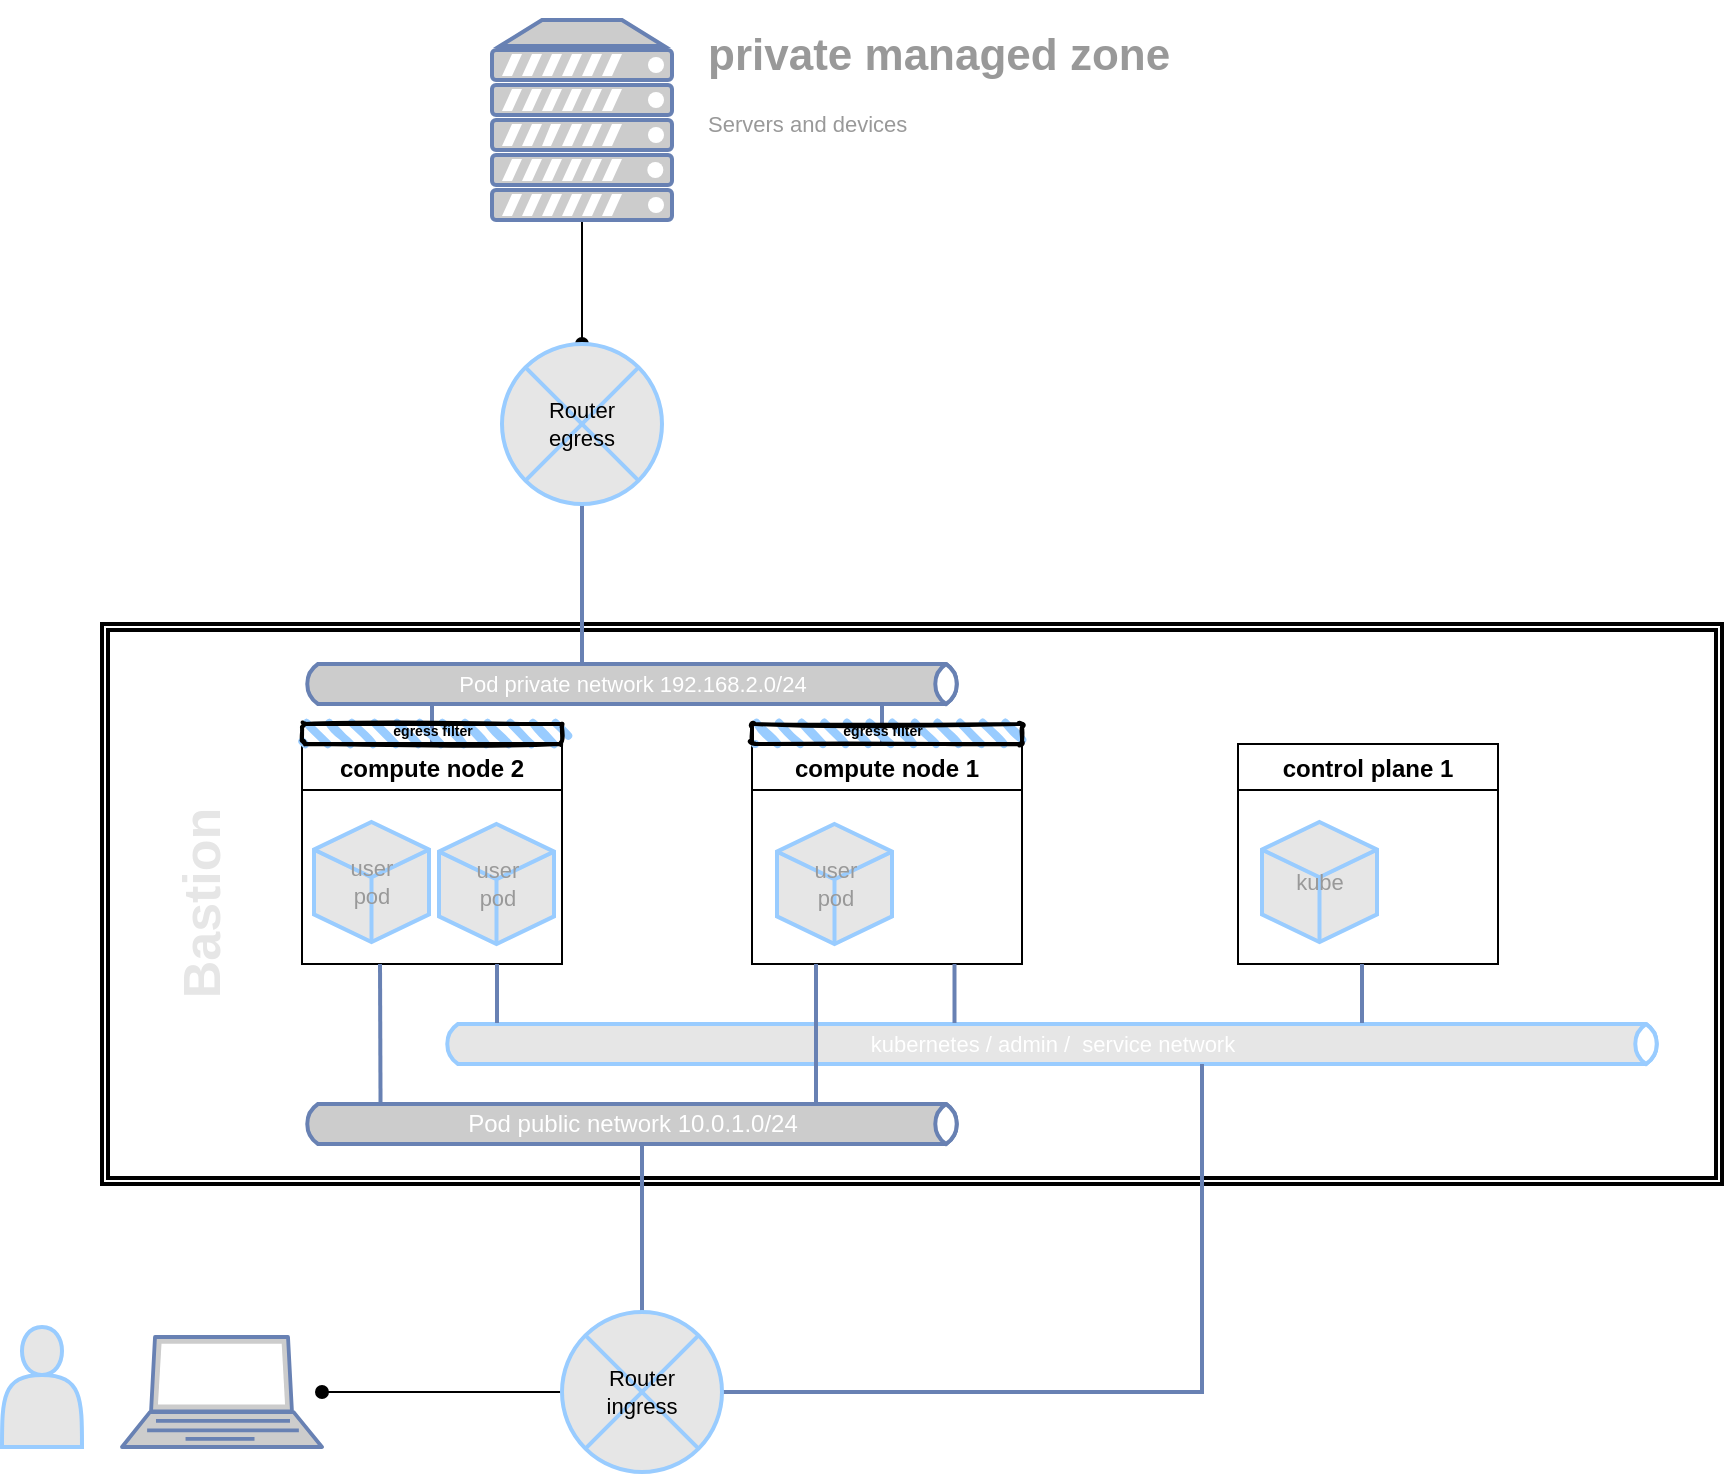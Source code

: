 <mxfile version="16.4.7" type="github"><diagram name="Page-1" id="d66fe2ae-3e9f-cf2f-6d29-e24063ad5d60"><mxGraphModel dx="441" dy="257" grid="1" gridSize="10" guides="1" tooltips="1" connect="1" arrows="1" fold="1" page="1" pageScale="1" pageWidth="1100" pageHeight="850" background="none" math="0" shadow="0"><root><mxCell id="0"/><mxCell id="1" parent="0"/><mxCell id="f_uY9774yYIRmmSltkE9-53" value="" style="shape=ext;double=1;rounded=0;whiteSpace=wrap;html=1;fontSize=11;strokeWidth=2;fillColor=none;" vertex="1" parent="1"><mxGeometry x="90" y="340" width="810" height="280" as="geometry"/></mxCell><mxCell id="f_uY9774yYIRmmSltkE9-26" value="kubernetes / admin /&amp;nbsp; service network" style="html=1;fillColor=#E6E6E6;strokeColor=#99CCFF;gradientColor=none;gradientDirection=north;strokeWidth=2;shape=mxgraph.networks.bus;gradientColor=none;gradientDirection=north;fontColor=#ffffff;perimeter=backbonePerimeter;backboneSize=20;fontSize=11;" vertex="1" parent="1"><mxGeometry x="260" y="540" width="610" height="20" as="geometry"/></mxCell><mxCell id="f_uY9774yYIRmmSltkE9-2" value="compute node 2" style="swimlane;" vertex="1" parent="1"><mxGeometry x="190" y="400" width="130" height="110" as="geometry"/></mxCell><mxCell id="f_uY9774yYIRmmSltkE9-49" value="&lt;font color=&quot;#999999&quot;&gt;user&lt;br&gt;pod&lt;/font&gt;" style="html=1;whiteSpace=wrap;shape=isoCube2;backgroundOutline=1;isoAngle=15;fontSize=11;strokeColor=#99CCFF;strokeWidth=2;fillColor=#E6E6E6;" vertex="1" parent="f_uY9774yYIRmmSltkE9-2"><mxGeometry x="6" y="39" width="57.5" height="60" as="geometry"/></mxCell><mxCell id="f_uY9774yYIRmmSltkE9-50" value="&lt;font color=&quot;#999999&quot;&gt;user&lt;br&gt;pod&lt;/font&gt;" style="html=1;whiteSpace=wrap;shape=isoCube2;backgroundOutline=1;isoAngle=15;fontSize=11;strokeColor=#99CCFF;strokeWidth=2;fillColor=#E6E6E6;" vertex="1" parent="f_uY9774yYIRmmSltkE9-2"><mxGeometry x="68.5" y="40" width="57.5" height="60" as="geometry"/></mxCell><mxCell id="f_uY9774yYIRmmSltkE9-3" value="compute node 1" style="swimlane;" vertex="1" parent="1"><mxGeometry x="415" y="400" width="135" height="110" as="geometry"/></mxCell><mxCell id="f_uY9774yYIRmmSltkE9-45" value="&lt;font color=&quot;#999999&quot;&gt;user&lt;br&gt;pod&lt;/font&gt;" style="html=1;whiteSpace=wrap;shape=isoCube2;backgroundOutline=1;isoAngle=15;fontSize=11;strokeColor=#99CCFF;strokeWidth=2;fillColor=#E6E6E6;" vertex="1" parent="f_uY9774yYIRmmSltkE9-3"><mxGeometry x="12.5" y="40" width="57.5" height="60" as="geometry"/></mxCell><mxCell id="f_uY9774yYIRmmSltkE9-4" value="control plane 1" style="swimlane;" vertex="1" parent="1"><mxGeometry x="658" y="400" width="130" height="110" as="geometry"/></mxCell><mxCell id="f_uY9774yYIRmmSltkE9-51" value="&lt;font color=&quot;#999999&quot;&gt;kube&lt;/font&gt;" style="html=1;whiteSpace=wrap;shape=isoCube2;backgroundOutline=1;isoAngle=15;fontSize=11;strokeColor=#99CCFF;strokeWidth=2;fillColor=#E6E6E6;" vertex="1" parent="f_uY9774yYIRmmSltkE9-4"><mxGeometry x="12" y="39" width="57.5" height="60" as="geometry"/></mxCell><mxCell id="f_uY9774yYIRmmSltkE9-7" value="Pod public network&amp;nbsp;10.0.1.0/24" style="html=1;fillColor=#CCCCCC;strokeColor=#6881B3;gradientColor=none;gradientDirection=north;strokeWidth=2;shape=mxgraph.networks.bus;gradientColor=none;gradientDirection=north;fontColor=#ffffff;perimeter=backbonePerimeter;backboneSize=20;" vertex="1" parent="1"><mxGeometry x="190" y="560" width="330" height="60" as="geometry"/></mxCell><mxCell id="f_uY9774yYIRmmSltkE9-8" value="" style="strokeColor=#6881B3;edgeStyle=none;rounded=0;endArrow=none;html=1;strokeWidth=2;entryX=0.119;entryY=0.338;entryDx=0;entryDy=0;entryPerimeter=0;" edge="1" target="f_uY9774yYIRmmSltkE9-7" parent="1"><mxGeometry relative="1" as="geometry"><mxPoint x="229" y="510" as="sourcePoint"/></mxGeometry></mxCell><mxCell id="f_uY9774yYIRmmSltkE9-9" value="" style="strokeColor=#6881B3;edgeStyle=none;rounded=0;endArrow=none;html=1;strokeWidth=2;" edge="1" parent="1"><mxGeometry relative="1" as="geometry"><mxPoint x="447" y="510" as="sourcePoint"/><mxPoint x="447" y="580" as="targetPoint"/></mxGeometry></mxCell><mxCell id="f_uY9774yYIRmmSltkE9-14" value="" style="strokeColor=#6881B3;edgeStyle=none;rounded=0;endArrow=none;html=1;strokeWidth=2;exitX=0.5;exitY=0;exitDx=0;exitDy=0;" edge="1" target="f_uY9774yYIRmmSltkE9-7" parent="1" source="f_uY9774yYIRmmSltkE9-36"><mxGeometry relative="1" as="geometry"><mxPoint x="350" y="700" as="sourcePoint"/></mxGeometry></mxCell><mxCell id="f_uY9774yYIRmmSltkE9-16" value="Pod private network&amp;nbsp;192.168.2.0/24" style="html=1;fillColor=#CCCCCC;strokeColor=#6881B3;gradientColor=none;gradientDirection=north;strokeWidth=2;shape=mxgraph.networks.bus;gradientColor=none;gradientDirection=north;fontColor=#ffffff;perimeter=backbonePerimeter;backboneSize=20;fontSize=11;" vertex="1" parent="1"><mxGeometry x="190" y="360" width="330" height="20" as="geometry"/></mxCell><mxCell id="f_uY9774yYIRmmSltkE9-17" value="" style="strokeColor=#6881B3;edgeStyle=none;rounded=0;endArrow=none;html=1;strokeWidth=2;fontSize=11;exitX=0.5;exitY=1;exitDx=0;exitDy=0;" edge="1" target="f_uY9774yYIRmmSltkE9-16" parent="1" source="f_uY9774yYIRmmSltkE9-54"><mxGeometry relative="1" as="geometry"><mxPoint x="260" y="280" as="sourcePoint"/></mxGeometry></mxCell><mxCell id="f_uY9774yYIRmmSltkE9-21" value="" style="strokeColor=#6881B3;edgeStyle=none;rounded=0;endArrow=none;html=1;strokeWidth=2;fontSize=11;exitX=0.5;exitY=0;exitDx=0;exitDy=0;" edge="1" target="f_uY9774yYIRmmSltkE9-16" parent="1" source="f_uY9774yYIRmmSltkE9-2"><mxGeometry relative="1" as="geometry"><mxPoint x="420" y="400" as="sourcePoint"/></mxGeometry></mxCell><mxCell id="f_uY9774yYIRmmSltkE9-22" value="" style="strokeColor=#6881B3;edgeStyle=none;rounded=0;endArrow=none;html=1;strokeWidth=2;fontSize=11;" edge="1" target="f_uY9774yYIRmmSltkE9-16" parent="1"><mxGeometry relative="1" as="geometry"><mxPoint x="480" y="400" as="sourcePoint"/></mxGeometry></mxCell><mxCell id="f_uY9774yYIRmmSltkE9-27" value="" style="strokeColor=#6881B3;edgeStyle=none;rounded=0;endArrow=none;html=1;strokeWidth=2;fontSize=11;exitX=0.75;exitY=1;exitDx=0;exitDy=0;" edge="1" target="f_uY9774yYIRmmSltkE9-26" parent="1" source="f_uY9774yYIRmmSltkE9-2"><mxGeometry relative="1" as="geometry"><mxPoint x="320" y="490" as="sourcePoint"/></mxGeometry></mxCell><mxCell id="f_uY9774yYIRmmSltkE9-30" value="" style="strokeColor=#6881B3;edgeStyle=none;rounded=0;endArrow=none;html=1;strokeWidth=2;fontSize=11;" edge="1" target="f_uY9774yYIRmmSltkE9-26" parent="1"><mxGeometry relative="1" as="geometry"><mxPoint x="720" y="510" as="sourcePoint"/></mxGeometry></mxCell><mxCell id="f_uY9774yYIRmmSltkE9-32" value="" style="strokeColor=#6881B3;edgeStyle=none;rounded=0;endArrow=none;html=1;strokeWidth=2;fontSize=11;exitX=1;exitY=0.5;exitDx=0;exitDy=0;" edge="1" target="f_uY9774yYIRmmSltkE9-26" parent="1" source="f_uY9774yYIRmmSltkE9-36"><mxGeometry relative="1" as="geometry"><mxPoint x="600" y="700" as="sourcePoint"/><Array as="points"><mxPoint x="640" y="724"/></Array></mxGeometry></mxCell><mxCell id="f_uY9774yYIRmmSltkE9-31" value="" style="strokeColor=#6881B3;edgeStyle=none;rounded=0;endArrow=none;html=1;strokeWidth=2;fontSize=11;exitX=0.75;exitY=1;exitDx=0;exitDy=0;" edge="1" target="f_uY9774yYIRmmSltkE9-26" parent="1" source="f_uY9774yYIRmmSltkE9-3"><mxGeometry relative="1" as="geometry"><mxPoint x="510" y="610" as="sourcePoint"/></mxGeometry></mxCell><mxCell id="f_uY9774yYIRmmSltkE9-44" value="" style="edgeStyle=orthogonalEdgeStyle;rounded=0;orthogonalLoop=1;jettySize=auto;html=1;fontSize=11;endArrow=oval;endFill=1;" edge="1" parent="1" source="f_uY9774yYIRmmSltkE9-36" target="f_uY9774yYIRmmSltkE9-41"><mxGeometry relative="1" as="geometry"/></mxCell><mxCell id="f_uY9774yYIRmmSltkE9-36" value="Router&lt;br&gt;ingress" style="shape=sumEllipse;perimeter=ellipsePerimeter;whiteSpace=wrap;html=1;backgroundOutline=1;fontSize=11;strokeColor=#99CCFF;strokeWidth=2;fillColor=#E6E6E6;" vertex="1" parent="1"><mxGeometry x="320" y="684" width="80" height="80" as="geometry"/></mxCell><mxCell id="f_uY9774yYIRmmSltkE9-39" value="" style="shape=actor;whiteSpace=wrap;html=1;fontSize=11;strokeColor=#99CCFF;strokeWidth=2;fillColor=#E6E6E6;" vertex="1" parent="1"><mxGeometry x="40" y="691.5" width="40" height="60" as="geometry"/></mxCell><mxCell id="f_uY9774yYIRmmSltkE9-40" style="edgeStyle=orthogonalEdgeStyle;rounded=0;orthogonalLoop=1;jettySize=auto;html=1;exitX=0.5;exitY=1;exitDx=0;exitDy=0;fontSize=11;" edge="1" parent="1" source="f_uY9774yYIRmmSltkE9-39" target="f_uY9774yYIRmmSltkE9-39"><mxGeometry relative="1" as="geometry"/></mxCell><mxCell id="f_uY9774yYIRmmSltkE9-41" value="" style="fontColor=#0066CC;verticalAlign=top;verticalLabelPosition=bottom;labelPosition=center;align=center;html=1;outlineConnect=0;fillColor=#CCCCCC;strokeColor=#6881B3;gradientColor=none;gradientDirection=north;strokeWidth=2;shape=mxgraph.networks.laptop;fontSize=11;" vertex="1" parent="1"><mxGeometry x="100" y="696.5" width="100" height="55" as="geometry"/></mxCell><mxCell id="f_uY9774yYIRmmSltkE9-56" value="" style="edgeStyle=orthogonalEdgeStyle;rounded=0;orthogonalLoop=1;jettySize=auto;html=1;fontSize=11;fontColor=#999999;endArrow=oval;endFill=1;" edge="1" parent="1" source="f_uY9774yYIRmmSltkE9-42" target="f_uY9774yYIRmmSltkE9-54"><mxGeometry relative="1" as="geometry"/></mxCell><mxCell id="f_uY9774yYIRmmSltkE9-42" value="" style="fontColor=#0066CC;verticalAlign=top;verticalLabelPosition=bottom;labelPosition=center;align=center;html=1;outlineConnect=0;fillColor=#CCCCCC;strokeColor=#6881B3;gradientColor=none;gradientDirection=north;strokeWidth=2;shape=mxgraph.networks.server;fontSize=11;" vertex="1" parent="1"><mxGeometry x="285" y="38" width="90" height="100" as="geometry"/></mxCell><mxCell id="f_uY9774yYIRmmSltkE9-54" value="Router&lt;br&gt;egress" style="shape=sumEllipse;perimeter=ellipsePerimeter;whiteSpace=wrap;html=1;backgroundOutline=1;fontSize=11;strokeColor=#99CCFF;strokeWidth=2;fillColor=#E6E6E6;" vertex="1" parent="1"><mxGeometry x="290" y="200" width="80" height="80" as="geometry"/></mxCell><mxCell id="f_uY9774yYIRmmSltkE9-58" value="&lt;h1&gt;private managed zone&lt;/h1&gt;&lt;p&gt;Servers and devices&lt;/p&gt;" style="text;html=1;strokeColor=none;fillColor=none;spacing=5;spacingTop=-20;whiteSpace=wrap;overflow=hidden;rounded=0;fontSize=11;fontColor=#999999;" vertex="1" parent="1"><mxGeometry x="387.5" y="38" width="312.5" height="120" as="geometry"/></mxCell><mxCell id="f_uY9774yYIRmmSltkE9-61" value="&lt;font style=&quot;font-size: 26px&quot;&gt;Bastion&lt;/font&gt;" style="text;strokeColor=none;fillColor=none;html=1;fontSize=24;fontStyle=1;verticalAlign=middle;align=center;fontColor=#E6E6E6;rotation=-90;" vertex="1" parent="1"><mxGeometry x="20" y="460" width="240" height="40" as="geometry"/></mxCell><mxCell id="f_uY9774yYIRmmSltkE9-62" value="&lt;blockquote&gt;&lt;br&gt;&lt;/blockquote&gt;" style="rounded=1;whiteSpace=wrap;html=1;strokeWidth=2;fillWeight=4;hachureGap=8;hachureAngle=45;fillColor=#99CCFF;sketch=1;fontSize=26;fontColor=#E6E6E6;" vertex="1" parent="1"><mxGeometry x="190" y="390" width="130" height="10" as="geometry"/></mxCell><mxCell id="f_uY9774yYIRmmSltkE9-65" value="&lt;span style=&quot;font-family: &amp;#34;helvetica&amp;#34;&quot;&gt;&lt;font style=&quot;font-size: 7px&quot;&gt;&lt;b&gt;egress filter&lt;/b&gt;&lt;/font&gt;&lt;/span&gt;" style="rounded=0;whiteSpace=wrap;html=1;fontFamily=Courier New;fontSize=10;strokeWidth=2;fillColor=none;strokeColor=none;gradientColor=none;" vertex="1" parent="1"><mxGeometry x="232.5" y="388" width="45" height="10" as="geometry"/></mxCell><mxCell id="f_uY9774yYIRmmSltkE9-68" value="&lt;blockquote&gt;&lt;br&gt;&lt;/blockquote&gt;" style="rounded=1;whiteSpace=wrap;html=1;strokeWidth=2;fillWeight=4;hachureGap=8;hachureAngle=45;fillColor=#99CCFF;sketch=1;fontSize=26;fontColor=#E6E6E6;" vertex="1" parent="1"><mxGeometry x="415" y="390" width="135" height="10" as="geometry"/></mxCell><mxCell id="f_uY9774yYIRmmSltkE9-67" value="&lt;span style=&quot;font-family: &amp;#34;helvetica&amp;#34;&quot;&gt;&lt;font style=&quot;font-size: 7px&quot;&gt;&lt;b&gt;egress filter&lt;/b&gt;&lt;/font&gt;&lt;/span&gt;" style="rounded=0;whiteSpace=wrap;html=1;fontFamily=Courier New;fontSize=10;strokeWidth=2;fillColor=none;strokeColor=none;gradientColor=none;" vertex="1" parent="1"><mxGeometry x="457.5" y="388" width="45" height="10" as="geometry"/></mxCell></root></mxGraphModel></diagram></mxfile>